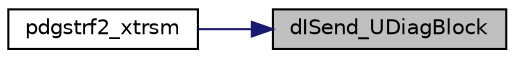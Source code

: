 digraph "dISend_UDiagBlock"
{
 // LATEX_PDF_SIZE
  edge [fontname="Helvetica",fontsize="10",labelfontname="Helvetica",labelfontsize="10"];
  node [fontname="Helvetica",fontsize="10",shape=record];
  rankdir="RL";
  Node1 [label="dISend_UDiagBlock",height=0.2,width=0.4,color="black", fillcolor="grey75", style="filled", fontcolor="black",tooltip=" "];
  Node1 -> Node2 [dir="back",color="midnightblue",fontsize="10",style="solid",fontname="Helvetica"];
  Node2 [label="pdgstrf2_xtrsm",height=0.2,width=0.4,color="black", fillcolor="white", style="filled",URL="$pdgstrf2_8c.html#a6fea8119a783357e4fd0c7f23429348f",tooltip=" "];
}
